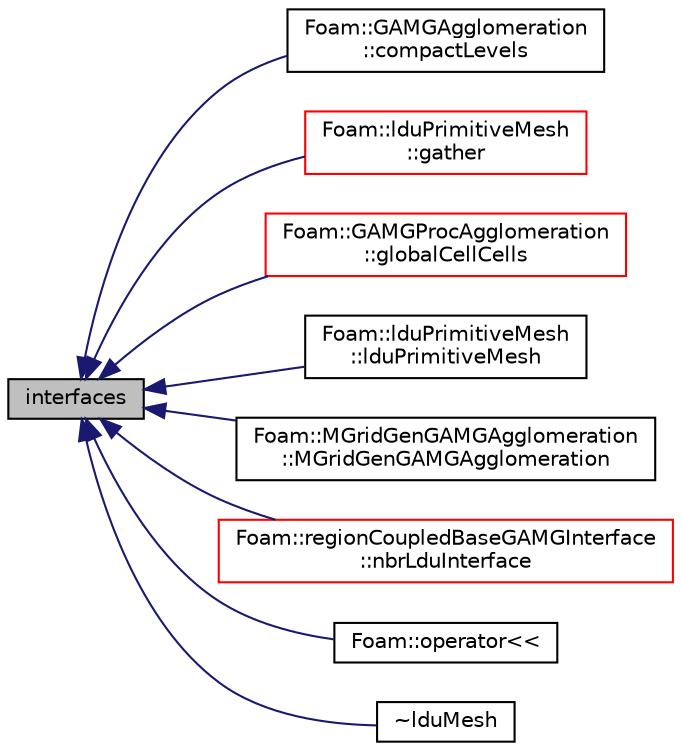 digraph "interfaces"
{
  bgcolor="transparent";
  edge [fontname="Helvetica",fontsize="10",labelfontname="Helvetica",labelfontsize="10"];
  node [fontname="Helvetica",fontsize="10",shape=record];
  rankdir="LR";
  Node202 [label="interfaces",height=0.2,width=0.4,color="black", fillcolor="grey75", style="filled", fontcolor="black"];
  Node202 -> Node203 [dir="back",color="midnightblue",fontsize="10",style="solid",fontname="Helvetica"];
  Node203 [label="Foam::GAMGAgglomeration\l::compactLevels",height=0.2,width=0.4,color="black",URL="$a28013.html#a7aa50f494f31bbb03ef092eeedd906e0",tooltip="Shrink the number of levels to that specified. "];
  Node202 -> Node204 [dir="back",color="midnightblue",fontsize="10",style="solid",fontname="Helvetica"];
  Node204 [label="Foam::lduPrimitiveMesh\l::gather",height=0.2,width=0.4,color="red",URL="$a28285.html#ad7514c3eec68fa18c472b5dfe1c2b5a4",tooltip="Gather meshes from other processors onto procIDs[0]. "];
  Node202 -> Node208 [dir="back",color="midnightblue",fontsize="10",style="solid",fontname="Helvetica"];
  Node208 [label="Foam::GAMGProcAgglomeration\l::globalCellCells",height=0.2,width=0.4,color="red",URL="$a28025.html#a59b7daeb97bb6479a59cdeacff965dc5",tooltip="Debug: calculate global cell-cells. "];
  Node202 -> Node206 [dir="back",color="midnightblue",fontsize="10",style="solid",fontname="Helvetica"];
  Node206 [label="Foam::lduPrimitiveMesh\l::lduPrimitiveMesh",height=0.2,width=0.4,color="black",URL="$a28285.html#aeae1eb8af27cafdc116980dd48968d19",tooltip="Construct by combining multiple meshes. The meshes come from. "];
  Node202 -> Node210 [dir="back",color="midnightblue",fontsize="10",style="solid",fontname="Helvetica"];
  Node210 [label="Foam::MGridGenGAMGAgglomeration\l::MGridGenGAMGAgglomeration",height=0.2,width=0.4,color="black",URL="$a24421.html#ad90d6181883d17cf991ff0cde7243627",tooltip="Construct given mesh and controls. "];
  Node202 -> Node211 [dir="back",color="midnightblue",fontsize="10",style="solid",fontname="Helvetica"];
  Node211 [label="Foam::regionCoupledBaseGAMGInterface\l::nbrLduInterface",height=0.2,width=0.4,color="red",URL="$a26289.html#ac51c83d72cd488516fbb967540c7022a"];
  Node202 -> Node213 [dir="back",color="midnightblue",fontsize="10",style="solid",fontname="Helvetica"];
  Node213 [label="Foam::operator\<\<",height=0.2,width=0.4,color="black",URL="$a21851.html#a79b2e822edaa7d7137c32c9cba93fbcc"];
  Node202 -> Node214 [dir="back",color="midnightblue",fontsize="10",style="solid",fontname="Helvetica"];
  Node214 [label="~lduMesh",height=0.2,width=0.4,color="black",URL="$a28277.html#a0d6142dbbff9e22317ca374ec3c2aa83",tooltip="Destructor. "];
}
